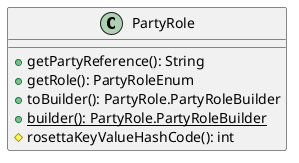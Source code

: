 @startuml

    class PartyRole [[PartyRole.html]] {
        +getPartyReference(): String
        +getRole(): PartyRoleEnum
        +toBuilder(): PartyRole.PartyRoleBuilder
        {static} +builder(): PartyRole.PartyRoleBuilder
        #rosettaKeyValueHashCode(): int
    }

@enduml
